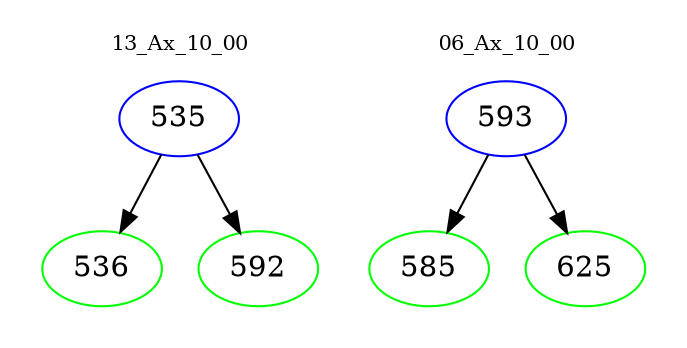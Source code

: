 digraph{
subgraph cluster_0 {
color = white
label = "13_Ax_10_00";
fontsize=10;
T0_535 [label="535", color="blue"]
T0_535 -> T0_536 [color="black"]
T0_536 [label="536", color="green"]
T0_535 -> T0_592 [color="black"]
T0_592 [label="592", color="green"]
}
subgraph cluster_1 {
color = white
label = "06_Ax_10_00";
fontsize=10;
T1_593 [label="593", color="blue"]
T1_593 -> T1_585 [color="black"]
T1_585 [label="585", color="green"]
T1_593 -> T1_625 [color="black"]
T1_625 [label="625", color="green"]
}
}
